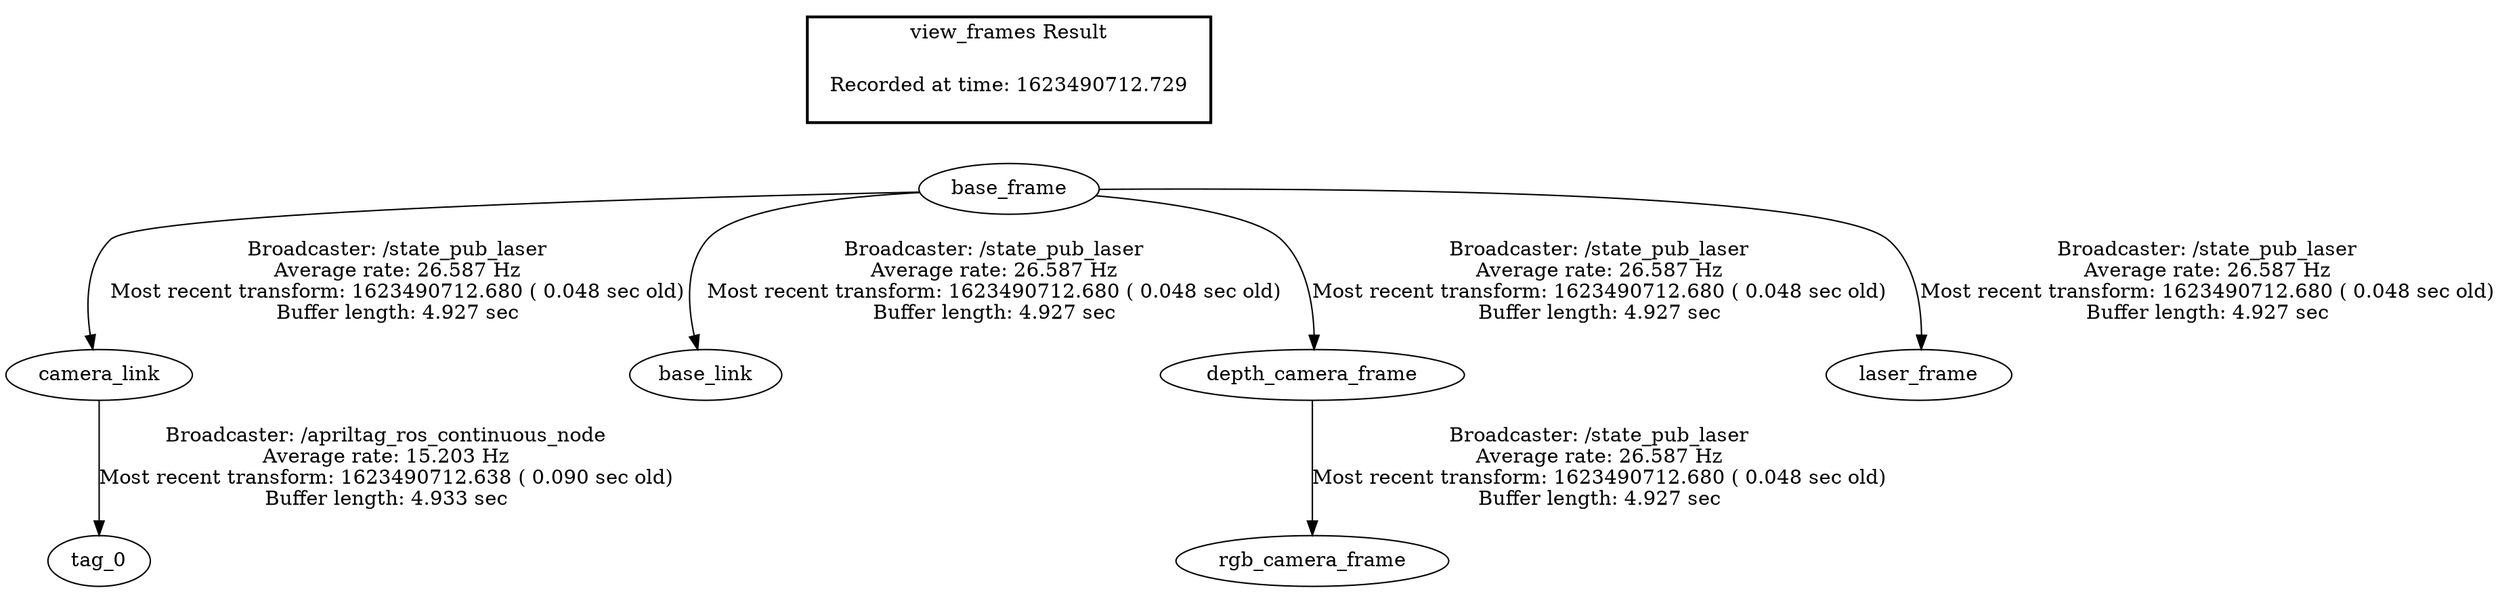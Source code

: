 digraph G {
"camera_link" -> "tag_0"[label="Broadcaster: /apriltag_ros_continuous_node\nAverage rate: 15.203 Hz\nMost recent transform: 1623490712.638 ( 0.090 sec old)\nBuffer length: 4.933 sec\n"];
"base_frame" -> "camera_link"[label="Broadcaster: /state_pub_laser\nAverage rate: 26.587 Hz\nMost recent transform: 1623490712.680 ( 0.048 sec old)\nBuffer length: 4.927 sec\n"];
"base_frame" -> "base_link"[label="Broadcaster: /state_pub_laser\nAverage rate: 26.587 Hz\nMost recent transform: 1623490712.680 ( 0.048 sec old)\nBuffer length: 4.927 sec\n"];
"base_frame" -> "depth_camera_frame"[label="Broadcaster: /state_pub_laser\nAverage rate: 26.587 Hz\nMost recent transform: 1623490712.680 ( 0.048 sec old)\nBuffer length: 4.927 sec\n"];
"base_frame" -> "laser_frame"[label="Broadcaster: /state_pub_laser\nAverage rate: 26.587 Hz\nMost recent transform: 1623490712.680 ( 0.048 sec old)\nBuffer length: 4.927 sec\n"];
"depth_camera_frame" -> "rgb_camera_frame"[label="Broadcaster: /state_pub_laser\nAverage rate: 26.587 Hz\nMost recent transform: 1623490712.680 ( 0.048 sec old)\nBuffer length: 4.927 sec\n"];
edge [style=invis];
 subgraph cluster_legend { style=bold; color=black; label ="view_frames Result";
"Recorded at time: 1623490712.729"[ shape=plaintext ] ;
 }->"base_frame";
}